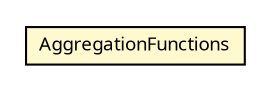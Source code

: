 #!/usr/local/bin/dot
#
# Class diagram 
# Generated by UMLGraph version R5_6 (http://www.umlgraph.org/)
#

digraph G {
	edge [fontname="Trebuchet MS",fontsize=10,labelfontname="Trebuchet MS",labelfontsize=10];
	node [fontname="Trebuchet MS",fontsize=10,shape=plaintext];
	nodesep=0.25;
	ranksep=0.5;
	// se.cambio.cds.util.AggregationFunctions
	c74165 [label=<<table title="se.cambio.cds.util.AggregationFunctions" border="0" cellborder="1" cellspacing="0" cellpadding="2" port="p" bgcolor="lemonChiffon" href="./AggregationFunctions.html">
		<tr><td><table border="0" cellspacing="0" cellpadding="1">
<tr><td align="center" balign="center"><font face="Trebuchet MS"> AggregationFunctions </font></td></tr>
		</table></td></tr>
		</table>>, URL="./AggregationFunctions.html", fontname="Trebuchet MS", fontcolor="black", fontsize=9.0];
}

